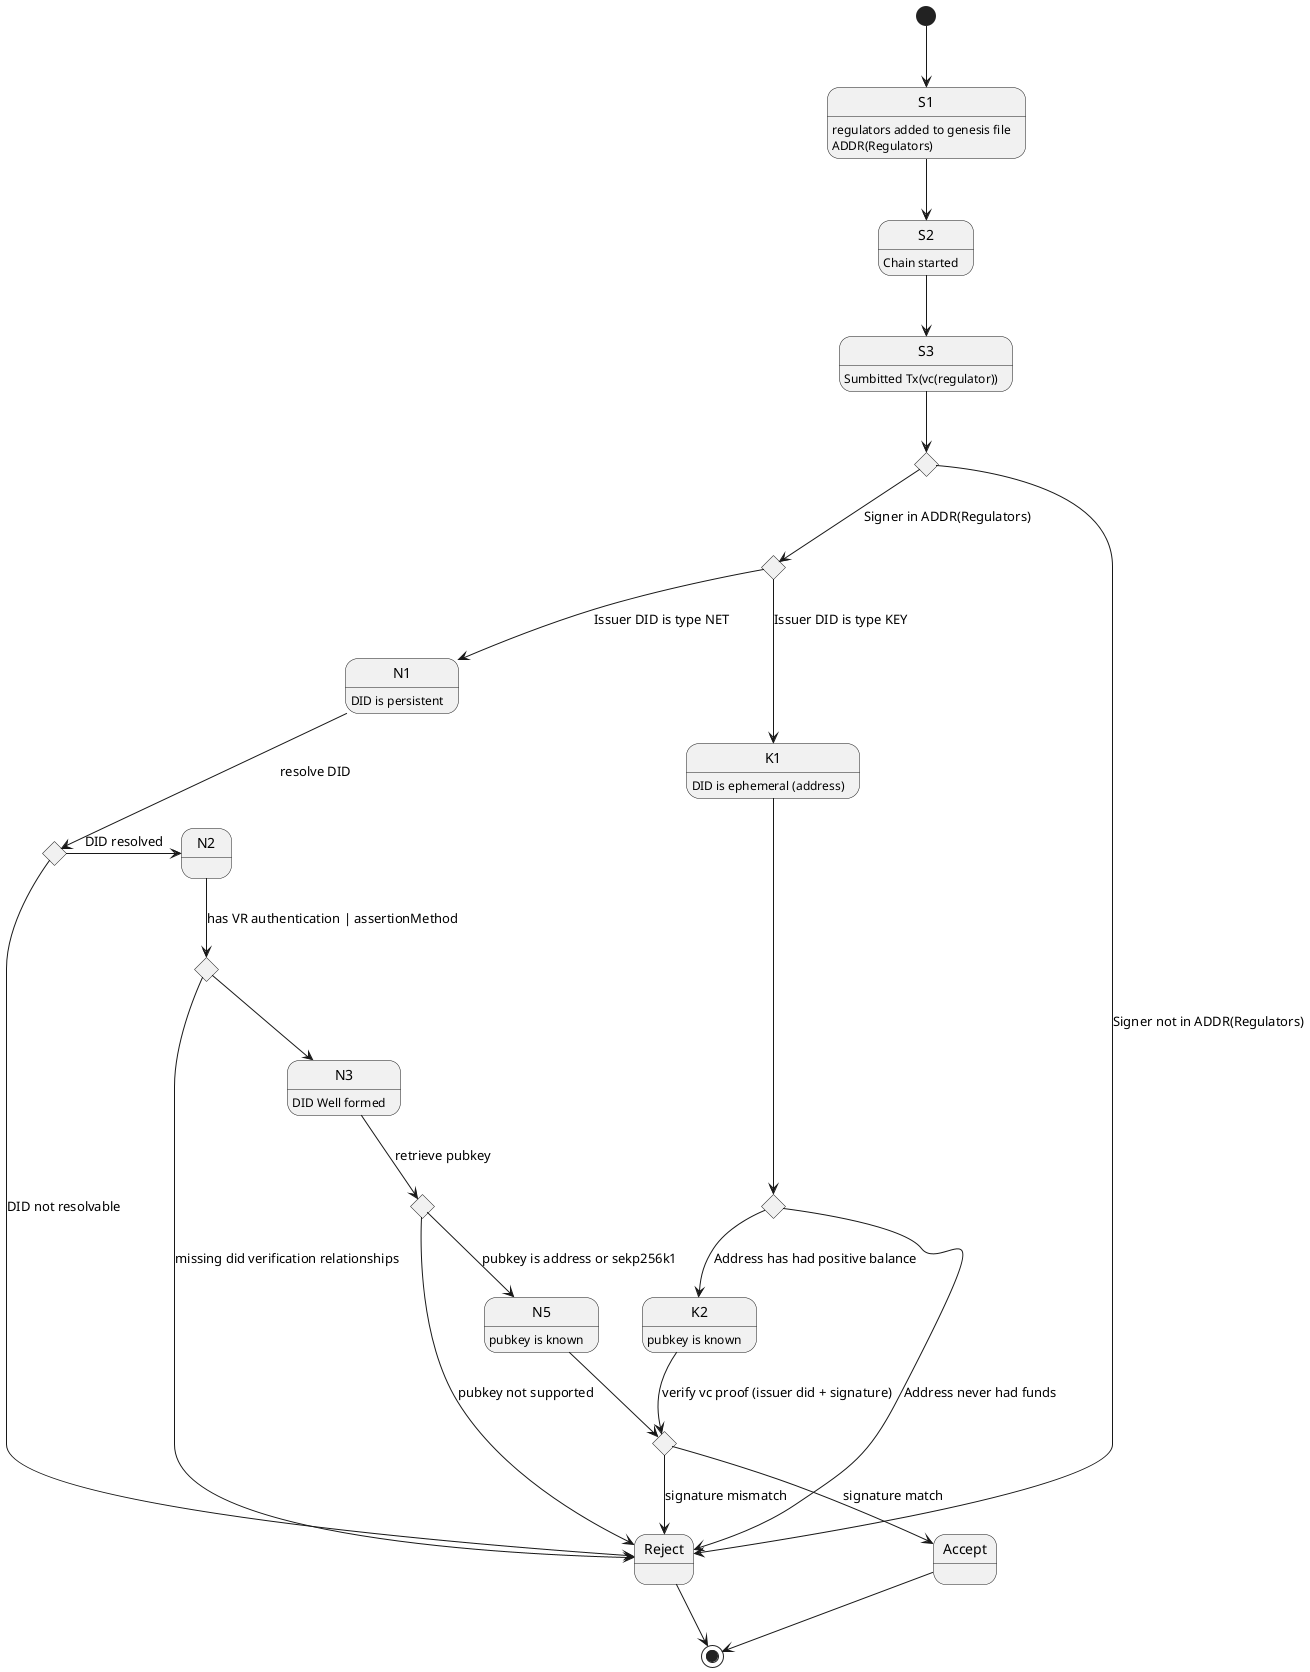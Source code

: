 @startuml
skinparam monochrome true

state C1 <<choice>>
state C2 <<choice>>
state C3 <<choice>>
state C4 <<choice>>
state C5 <<choice>>
state C6 <<choice>>


state P1 <<choice>>
state "Accept" as OK
state "Reject" as ERR
state END <<end>>


[*] --> S1
S1 : regulators added to genesis file
S1 : ADDR(Regulators)
S2 : Chain started
S3 : Sumbitted Tx(vc(regulator))
K1 : DID is ephemeral (address)
N1 : DID is persistent
S1 --> S2
S2 --> S3
S3 --> C1

C1 --> C2 : Signer in ADDR(Regulators)
C1 --> ERR : Signer not in ADDR(Regulators)

C2 --> K1 : Issuer DID is type KEY
C2 --> N1 : Issuer DID is type NET

K1 --> C3
C3 --> K2 : Address has had positive balance
C3 --> ERR  : Address never had funds

K2 : pubkey is known
K2 --> P1 : verify vc proof (issuer did + signature)


' HERE THE NET METHOD STARTS

N1 --> C4 : resolve DID

C4 -> ERR : DID not resolvable
C4 -> N2 : DID resolved 

N2 --> C5 : has VR authentication | assertionMethod
C5 --> ERR : missing did verification relationships

 
C5 --> N3 
N3 : DID Well formed

N3 --> C6 : retrieve pubkey 

C6 --> ERR : pubkey not supported
C6 --> N5 : pubkey is address or sekp256k1

N5 : pubkey is known
N5 --> P1


P1 --> OK : signature match
P1 --> ERR : signature mismatch

OK --> END
ERR --> END
@enduml